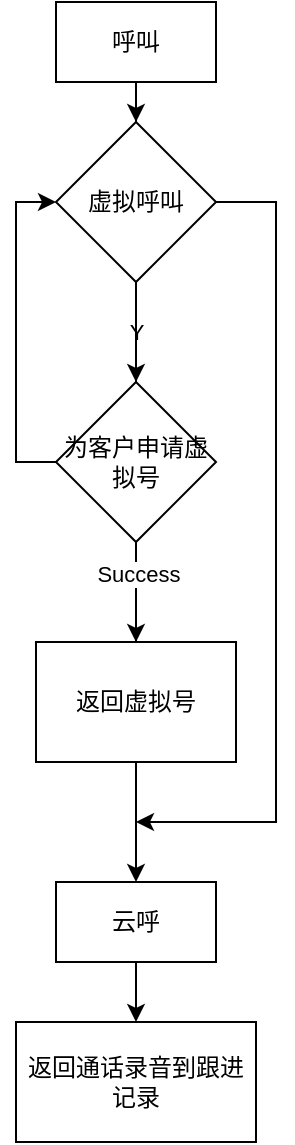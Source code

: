 <mxfile version="14.9.9" type="github">
  <diagram id="LfNrprVWWR1MZN8_VWSe" name="第 1 页">
    <mxGraphModel dx="946" dy="589" grid="1" gridSize="10" guides="1" tooltips="1" connect="1" arrows="1" fold="1" page="1" pageScale="1" pageWidth="827" pageHeight="1169" math="0" shadow="0">
      <root>
        <mxCell id="0" />
        <mxCell id="1" parent="0" />
        <mxCell id="pu8bkF2wSAF35LtkLRvH-7" value="" style="edgeStyle=orthogonalEdgeStyle;rounded=0;orthogonalLoop=1;jettySize=auto;html=1;" edge="1" parent="1" source="pu8bkF2wSAF35LtkLRvH-1" target="pu8bkF2wSAF35LtkLRvH-6">
          <mxGeometry relative="1" as="geometry" />
        </mxCell>
        <mxCell id="pu8bkF2wSAF35LtkLRvH-1" value="呼叫" style="rounded=0;whiteSpace=wrap;html=1;" vertex="1" parent="1">
          <mxGeometry x="360" y="80" width="80" height="40" as="geometry" />
        </mxCell>
        <mxCell id="pu8bkF2wSAF35LtkLRvH-11" value="Y" style="edgeStyle=orthogonalEdgeStyle;rounded=0;orthogonalLoop=1;jettySize=auto;html=1;" edge="1" parent="1" source="pu8bkF2wSAF35LtkLRvH-6" target="pu8bkF2wSAF35LtkLRvH-10">
          <mxGeometry relative="1" as="geometry" />
        </mxCell>
        <mxCell id="pu8bkF2wSAF35LtkLRvH-17" value="" style="edgeStyle=orthogonalEdgeStyle;rounded=0;orthogonalLoop=1;jettySize=auto;html=1;" edge="1" parent="1" source="pu8bkF2wSAF35LtkLRvH-6" target="pu8bkF2wSAF35LtkLRvH-16">
          <mxGeometry relative="1" as="geometry" />
        </mxCell>
        <mxCell id="pu8bkF2wSAF35LtkLRvH-19" style="edgeStyle=orthogonalEdgeStyle;rounded=0;orthogonalLoop=1;jettySize=auto;html=1;exitX=1;exitY=0.5;exitDx=0;exitDy=0;" edge="1" parent="1" source="pu8bkF2wSAF35LtkLRvH-6">
          <mxGeometry relative="1" as="geometry">
            <mxPoint x="400" y="490" as="targetPoint" />
            <Array as="points">
              <mxPoint x="470" y="180" />
              <mxPoint x="470" y="490" />
              <mxPoint x="400" y="490" />
            </Array>
          </mxGeometry>
        </mxCell>
        <mxCell id="pu8bkF2wSAF35LtkLRvH-6" value="虚拟呼叫" style="rhombus;whiteSpace=wrap;html=1;rounded=0;" vertex="1" parent="1">
          <mxGeometry x="360" y="140" width="80" height="80" as="geometry" />
        </mxCell>
        <mxCell id="pu8bkF2wSAF35LtkLRvH-13" value="" style="edgeStyle=orthogonalEdgeStyle;rounded=0;orthogonalLoop=1;jettySize=auto;html=1;" edge="1" parent="1" source="pu8bkF2wSAF35LtkLRvH-10" target="pu8bkF2wSAF35LtkLRvH-12">
          <mxGeometry relative="1" as="geometry" />
        </mxCell>
        <mxCell id="pu8bkF2wSAF35LtkLRvH-14" value="Success" style="edgeLabel;html=1;align=center;verticalAlign=middle;resizable=0;points=[];" vertex="1" connectable="0" parent="pu8bkF2wSAF35LtkLRvH-13">
          <mxGeometry x="-0.371" y="1" relative="1" as="geometry">
            <mxPoint as="offset" />
          </mxGeometry>
        </mxCell>
        <mxCell id="pu8bkF2wSAF35LtkLRvH-15" style="edgeStyle=orthogonalEdgeStyle;rounded=0;orthogonalLoop=1;jettySize=auto;html=1;exitX=0;exitY=0.5;exitDx=0;exitDy=0;entryX=0;entryY=0.5;entryDx=0;entryDy=0;" edge="1" parent="1" source="pu8bkF2wSAF35LtkLRvH-10" target="pu8bkF2wSAF35LtkLRvH-6">
          <mxGeometry relative="1" as="geometry" />
        </mxCell>
        <mxCell id="pu8bkF2wSAF35LtkLRvH-10" value="为客户申请虚拟号" style="rhombus;whiteSpace=wrap;html=1;rounded=0;" vertex="1" parent="1">
          <mxGeometry x="360" y="270" width="80" height="80" as="geometry" />
        </mxCell>
        <mxCell id="pu8bkF2wSAF35LtkLRvH-12" value="返回虚拟号" style="whiteSpace=wrap;html=1;rounded=0;" vertex="1" parent="1">
          <mxGeometry x="350" y="400" width="100" height="60" as="geometry" />
        </mxCell>
        <mxCell id="pu8bkF2wSAF35LtkLRvH-22" value="" style="edgeStyle=orthogonalEdgeStyle;rounded=0;orthogonalLoop=1;jettySize=auto;html=1;" edge="1" parent="1" source="pu8bkF2wSAF35LtkLRvH-16" target="pu8bkF2wSAF35LtkLRvH-21">
          <mxGeometry relative="1" as="geometry" />
        </mxCell>
        <mxCell id="pu8bkF2wSAF35LtkLRvH-16" value="云呼" style="whiteSpace=wrap;html=1;rounded=0;" vertex="1" parent="1">
          <mxGeometry x="360" y="520" width="80" height="40" as="geometry" />
        </mxCell>
        <mxCell id="pu8bkF2wSAF35LtkLRvH-21" value="返回通话录音到跟进记录" style="whiteSpace=wrap;html=1;rounded=0;" vertex="1" parent="1">
          <mxGeometry x="340" y="590" width="120" height="60" as="geometry" />
        </mxCell>
      </root>
    </mxGraphModel>
  </diagram>
</mxfile>
